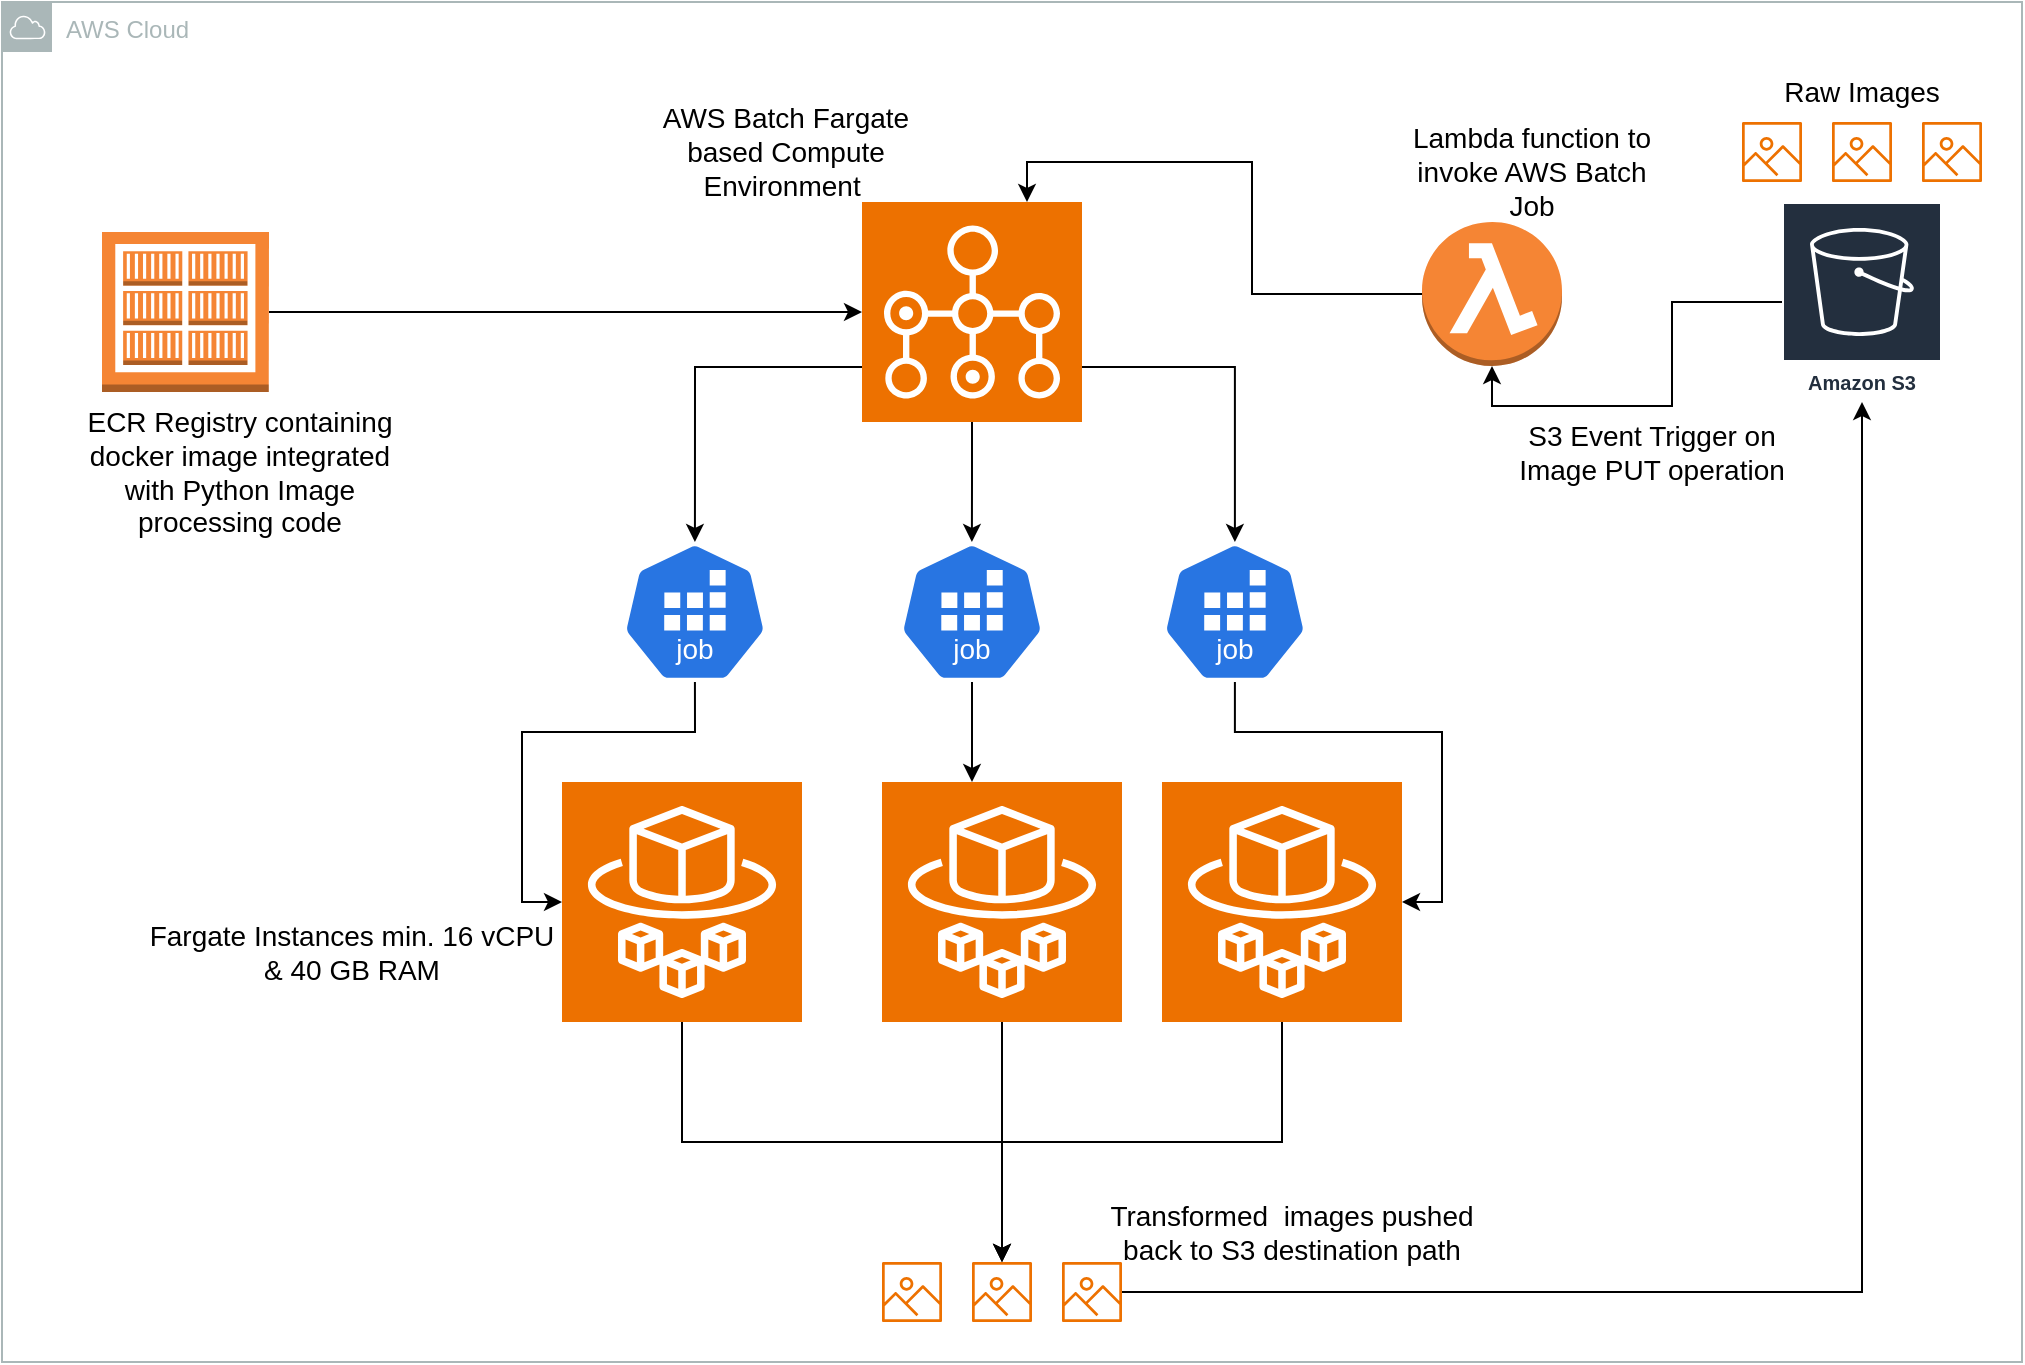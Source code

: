 <mxfile version="24.5.4" type="github">
  <diagram name="Page-1" id="wWoS2yOWbxYqyao1v2vq">
    <mxGraphModel dx="1222" dy="1871" grid="1" gridSize="10" guides="1" tooltips="1" connect="1" arrows="1" fold="1" page="1" pageScale="1" pageWidth="827" pageHeight="1169" math="0" shadow="0">
      <root>
        <mxCell id="0" />
        <mxCell id="1" parent="0" />
        <mxCell id="cE4wBSt6Cz68baS_RhRs-1" value="AWS Cloud" style="sketch=0;outlineConnect=0;gradientColor=none;html=1;whiteSpace=wrap;fontSize=12;fontStyle=0;shape=mxgraph.aws4.group;grIcon=mxgraph.aws4.group_aws_cloud;strokeColor=#AAB7B8;fillColor=none;verticalAlign=top;align=left;spacingLeft=30;fontColor=#AAB7B8;dashed=0;" vertex="1" parent="1">
          <mxGeometry y="-30" width="1010" height="680" as="geometry" />
        </mxCell>
        <mxCell id="cE4wBSt6Cz68baS_RhRs-38" value="" style="edgeStyle=orthogonalEdgeStyle;rounded=0;orthogonalLoop=1;jettySize=auto;html=1;entryX=0.5;entryY=1;entryDx=0;entryDy=0;entryPerimeter=0;" edge="1" parent="1" source="cE4wBSt6Cz68baS_RhRs-2" target="cE4wBSt6Cz68baS_RhRs-3">
          <mxGeometry relative="1" as="geometry" />
        </mxCell>
        <mxCell id="cE4wBSt6Cz68baS_RhRs-2" value="Amazon S3" style="sketch=0;outlineConnect=0;fontColor=#232F3E;gradientColor=none;strokeColor=#ffffff;fillColor=#232F3E;dashed=0;verticalLabelPosition=middle;verticalAlign=bottom;align=center;html=1;whiteSpace=wrap;fontSize=10;fontStyle=1;spacing=3;shape=mxgraph.aws4.productIcon;prIcon=mxgraph.aws4.s3;" vertex="1" parent="1">
          <mxGeometry x="890" y="70" width="80" height="100" as="geometry" />
        </mxCell>
        <mxCell id="cE4wBSt6Cz68baS_RhRs-15" style="edgeStyle=orthogonalEdgeStyle;rounded=0;orthogonalLoop=1;jettySize=auto;html=1;exitX=0;exitY=0.5;exitDx=0;exitDy=0;exitPerimeter=0;entryX=0.75;entryY=0;entryDx=0;entryDy=0;entryPerimeter=0;" edge="1" parent="1" source="cE4wBSt6Cz68baS_RhRs-3" target="cE4wBSt6Cz68baS_RhRs-4">
          <mxGeometry relative="1" as="geometry" />
        </mxCell>
        <mxCell id="cE4wBSt6Cz68baS_RhRs-3" value="" style="outlineConnect=0;dashed=0;verticalLabelPosition=bottom;verticalAlign=top;align=center;html=1;shape=mxgraph.aws3.lambda_function;fillColor=#F58534;gradientColor=none;" vertex="1" parent="1">
          <mxGeometry x="710" y="80" width="70" height="72" as="geometry" />
        </mxCell>
        <mxCell id="cE4wBSt6Cz68baS_RhRs-16" style="edgeStyle=orthogonalEdgeStyle;rounded=0;orthogonalLoop=1;jettySize=auto;html=1;exitX=0.5;exitY=1;exitDx=0;exitDy=0;exitPerimeter=0;" edge="1" parent="1" source="cE4wBSt6Cz68baS_RhRs-4" target="cE4wBSt6Cz68baS_RhRs-8">
          <mxGeometry relative="1" as="geometry" />
        </mxCell>
        <mxCell id="cE4wBSt6Cz68baS_RhRs-17" style="edgeStyle=orthogonalEdgeStyle;rounded=0;orthogonalLoop=1;jettySize=auto;html=1;exitX=1;exitY=0.75;exitDx=0;exitDy=0;exitPerimeter=0;" edge="1" parent="1" source="cE4wBSt6Cz68baS_RhRs-4" target="cE4wBSt6Cz68baS_RhRs-13">
          <mxGeometry relative="1" as="geometry" />
        </mxCell>
        <mxCell id="cE4wBSt6Cz68baS_RhRs-4" value="" style="sketch=0;points=[[0,0,0],[0.25,0,0],[0.5,0,0],[0.75,0,0],[1,0,0],[0,1,0],[0.25,1,0],[0.5,1,0],[0.75,1,0],[1,1,0],[0,0.25,0],[0,0.5,0],[0,0.75,0],[1,0.25,0],[1,0.5,0],[1,0.75,0]];outlineConnect=0;fontColor=#232F3E;fillColor=#ED7100;strokeColor=#ffffff;dashed=0;verticalLabelPosition=bottom;verticalAlign=top;align=center;html=1;fontSize=12;fontStyle=0;aspect=fixed;shape=mxgraph.aws4.resourceIcon;resIcon=mxgraph.aws4.batch;" vertex="1" parent="1">
          <mxGeometry x="430" y="70" width="110" height="110" as="geometry" />
        </mxCell>
        <mxCell id="cE4wBSt6Cz68baS_RhRs-30" style="edgeStyle=orthogonalEdgeStyle;rounded=0;orthogonalLoop=1;jettySize=auto;html=1;" edge="1" parent="1" source="cE4wBSt6Cz68baS_RhRs-6" target="cE4wBSt6Cz68baS_RhRs-27">
          <mxGeometry relative="1" as="geometry" />
        </mxCell>
        <mxCell id="cE4wBSt6Cz68baS_RhRs-6" value="" style="sketch=0;points=[[0,0,0],[0.25,0,0],[0.5,0,0],[0.75,0,0],[1,0,0],[0,1,0],[0.25,1,0],[0.5,1,0],[0.75,1,0],[1,1,0],[0,0.25,0],[0,0.5,0],[0,0.75,0],[1,0.25,0],[1,0.5,0],[1,0.75,0]];outlineConnect=0;fontColor=#232F3E;fillColor=#ED7100;strokeColor=#ffffff;dashed=0;verticalLabelPosition=bottom;verticalAlign=top;align=center;html=1;fontSize=12;fontStyle=0;aspect=fixed;shape=mxgraph.aws4.resourceIcon;resIcon=mxgraph.aws4.fargate;" vertex="1" parent="1">
          <mxGeometry x="440" y="360" width="120" height="120" as="geometry" />
        </mxCell>
        <mxCell id="cE4wBSt6Cz68baS_RhRs-22" style="edgeStyle=orthogonalEdgeStyle;rounded=0;orthogonalLoop=1;jettySize=auto;html=1;" edge="1" parent="1" source="cE4wBSt6Cz68baS_RhRs-7" target="cE4wBSt6Cz68baS_RhRs-4">
          <mxGeometry relative="1" as="geometry" />
        </mxCell>
        <mxCell id="cE4wBSt6Cz68baS_RhRs-7" value="" style="outlineConnect=0;dashed=0;verticalLabelPosition=bottom;verticalAlign=top;align=center;html=1;shape=mxgraph.aws3.ecr_registry;fillColor=#F58534;gradientColor=none;" vertex="1" parent="1">
          <mxGeometry x="50" y="85" width="83.5" height="80" as="geometry" />
        </mxCell>
        <mxCell id="cE4wBSt6Cz68baS_RhRs-20" value="" style="edgeStyle=orthogonalEdgeStyle;rounded=0;orthogonalLoop=1;jettySize=auto;html=1;" edge="1" parent="1" source="cE4wBSt6Cz68baS_RhRs-8" target="cE4wBSt6Cz68baS_RhRs-6">
          <mxGeometry relative="1" as="geometry">
            <Array as="points">
              <mxPoint x="490" y="380" />
              <mxPoint x="490" y="380" />
            </Array>
          </mxGeometry>
        </mxCell>
        <mxCell id="cE4wBSt6Cz68baS_RhRs-8" value="" style="aspect=fixed;sketch=0;html=1;dashed=0;whitespace=wrap;verticalLabelPosition=bottom;verticalAlign=top;fillColor=#2875E2;strokeColor=#ffffff;points=[[0.005,0.63,0],[0.1,0.2,0],[0.9,0.2,0],[0.5,0,0],[0.995,0.63,0],[0.72,0.99,0],[0.5,1,0],[0.28,0.99,0]];shape=mxgraph.kubernetes.icon2;kubernetesLabel=1;prIcon=job" vertex="1" parent="1">
          <mxGeometry x="448.54" y="240" width="72.92" height="70" as="geometry" />
        </mxCell>
        <mxCell id="cE4wBSt6Cz68baS_RhRs-40" style="edgeStyle=orthogonalEdgeStyle;rounded=0;orthogonalLoop=1;jettySize=auto;html=1;exitX=0.5;exitY=1;exitDx=0;exitDy=0;exitPerimeter=0;" edge="1" parent="1" source="cE4wBSt6Cz68baS_RhRs-10" target="cE4wBSt6Cz68baS_RhRs-27">
          <mxGeometry relative="1" as="geometry" />
        </mxCell>
        <mxCell id="cE4wBSt6Cz68baS_RhRs-10" value="" style="sketch=0;points=[[0,0,0],[0.25,0,0],[0.5,0,0],[0.75,0,0],[1,0,0],[0,1,0],[0.25,1,0],[0.5,1,0],[0.75,1,0],[1,1,0],[0,0.25,0],[0,0.5,0],[0,0.75,0],[1,0.25,0],[1,0.5,0],[1,0.75,0]];outlineConnect=0;fontColor=#232F3E;fillColor=#ED7100;strokeColor=#ffffff;dashed=0;verticalLabelPosition=bottom;verticalAlign=top;align=center;html=1;fontSize=12;fontStyle=0;aspect=fixed;shape=mxgraph.aws4.resourceIcon;resIcon=mxgraph.aws4.fargate;" vertex="1" parent="1">
          <mxGeometry x="280" y="360" width="120" height="120" as="geometry" />
        </mxCell>
        <mxCell id="cE4wBSt6Cz68baS_RhRs-35" style="edgeStyle=orthogonalEdgeStyle;rounded=0;orthogonalLoop=1;jettySize=auto;html=1;exitX=0.5;exitY=1;exitDx=0;exitDy=0;exitPerimeter=0;" edge="1" parent="1" source="cE4wBSt6Cz68baS_RhRs-11" target="cE4wBSt6Cz68baS_RhRs-27">
          <mxGeometry relative="1" as="geometry" />
        </mxCell>
        <mxCell id="cE4wBSt6Cz68baS_RhRs-11" value="" style="sketch=0;points=[[0,0,0],[0.25,0,0],[0.5,0,0],[0.75,0,0],[1,0,0],[0,1,0],[0.25,1,0],[0.5,1,0],[0.75,1,0],[1,1,0],[0,0.25,0],[0,0.5,0],[0,0.75,0],[1,0.25,0],[1,0.5,0],[1,0.75,0]];outlineConnect=0;fontColor=#232F3E;fillColor=#ED7100;strokeColor=#ffffff;dashed=0;verticalLabelPosition=bottom;verticalAlign=top;align=center;html=1;fontSize=12;fontStyle=0;aspect=fixed;shape=mxgraph.aws4.resourceIcon;resIcon=mxgraph.aws4.fargate;" vertex="1" parent="1">
          <mxGeometry x="580" y="360" width="120" height="120" as="geometry" />
        </mxCell>
        <mxCell id="cE4wBSt6Cz68baS_RhRs-12" value="" style="aspect=fixed;sketch=0;html=1;dashed=0;whitespace=wrap;verticalLabelPosition=bottom;verticalAlign=top;fillColor=#2875E2;strokeColor=#ffffff;points=[[0.005,0.63,0],[0.1,0.2,0],[0.9,0.2,0],[0.5,0,0],[0.995,0.63,0],[0.72,0.99,0],[0.5,1,0],[0.28,0.99,0]];shape=mxgraph.kubernetes.icon2;kubernetesLabel=1;prIcon=job" vertex="1" parent="1">
          <mxGeometry x="310" y="240" width="72.92" height="70" as="geometry" />
        </mxCell>
        <mxCell id="cE4wBSt6Cz68baS_RhRs-13" value="" style="aspect=fixed;sketch=0;html=1;dashed=0;whitespace=wrap;verticalLabelPosition=bottom;verticalAlign=top;fillColor=#2875E2;strokeColor=#ffffff;points=[[0.005,0.63,0],[0.1,0.2,0],[0.9,0.2,0],[0.5,0,0],[0.995,0.63,0],[0.72,0.99,0],[0.5,1,0],[0.28,0.99,0]];shape=mxgraph.kubernetes.icon2;kubernetesLabel=1;prIcon=job" vertex="1" parent="1">
          <mxGeometry x="580" y="240" width="72.92" height="70" as="geometry" />
        </mxCell>
        <mxCell id="cE4wBSt6Cz68baS_RhRs-18" style="edgeStyle=orthogonalEdgeStyle;rounded=0;orthogonalLoop=1;jettySize=auto;html=1;exitX=0;exitY=0.75;exitDx=0;exitDy=0;exitPerimeter=0;entryX=0.5;entryY=0;entryDx=0;entryDy=0;entryPerimeter=0;" edge="1" parent="1" source="cE4wBSt6Cz68baS_RhRs-4" target="cE4wBSt6Cz68baS_RhRs-12">
          <mxGeometry relative="1" as="geometry" />
        </mxCell>
        <mxCell id="cE4wBSt6Cz68baS_RhRs-23" value="" style="sketch=0;outlineConnect=0;fontColor=#232F3E;gradientColor=none;fillColor=#ED7100;strokeColor=none;dashed=0;verticalLabelPosition=bottom;verticalAlign=top;align=center;html=1;fontSize=12;fontStyle=0;aspect=fixed;pointerEvents=1;shape=mxgraph.aws4.container_registry_image;" vertex="1" parent="1">
          <mxGeometry x="870" y="30" width="30" height="30" as="geometry" />
        </mxCell>
        <mxCell id="cE4wBSt6Cz68baS_RhRs-24" value="" style="sketch=0;outlineConnect=0;fontColor=#232F3E;gradientColor=none;fillColor=#ED7100;strokeColor=none;dashed=0;verticalLabelPosition=bottom;verticalAlign=top;align=center;html=1;fontSize=12;fontStyle=0;aspect=fixed;pointerEvents=1;shape=mxgraph.aws4.container_registry_image;" vertex="1" parent="1">
          <mxGeometry x="915" y="30" width="30" height="30" as="geometry" />
        </mxCell>
        <mxCell id="cE4wBSt6Cz68baS_RhRs-25" value="" style="sketch=0;outlineConnect=0;fontColor=#232F3E;gradientColor=none;fillColor=#ED7100;strokeColor=none;dashed=0;verticalLabelPosition=bottom;verticalAlign=top;align=center;html=1;fontSize=12;fontStyle=0;aspect=fixed;pointerEvents=1;shape=mxgraph.aws4.container_registry_image;" vertex="1" parent="1">
          <mxGeometry x="960" y="30" width="30" height="30" as="geometry" />
        </mxCell>
        <mxCell id="cE4wBSt6Cz68baS_RhRs-27" value="" style="sketch=0;outlineConnect=0;fontColor=#232F3E;gradientColor=none;fillColor=#ED7100;strokeColor=none;dashed=0;verticalLabelPosition=bottom;verticalAlign=top;align=center;html=1;fontSize=12;fontStyle=0;aspect=fixed;pointerEvents=1;shape=mxgraph.aws4.container_registry_image;" vertex="1" parent="1">
          <mxGeometry x="485" y="600" width="30" height="30" as="geometry" />
        </mxCell>
        <mxCell id="cE4wBSt6Cz68baS_RhRs-39" style="edgeStyle=orthogonalEdgeStyle;rounded=0;orthogonalLoop=1;jettySize=auto;html=1;" edge="1" parent="1" source="cE4wBSt6Cz68baS_RhRs-28" target="cE4wBSt6Cz68baS_RhRs-2">
          <mxGeometry relative="1" as="geometry" />
        </mxCell>
        <mxCell id="cE4wBSt6Cz68baS_RhRs-28" value="" style="sketch=0;outlineConnect=0;fontColor=#232F3E;gradientColor=none;fillColor=#ED7100;strokeColor=none;dashed=0;verticalLabelPosition=bottom;verticalAlign=top;align=center;html=1;fontSize=12;fontStyle=0;aspect=fixed;pointerEvents=1;shape=mxgraph.aws4.container_registry_image;" vertex="1" parent="1">
          <mxGeometry x="530" y="600" width="30" height="30" as="geometry" />
        </mxCell>
        <mxCell id="cE4wBSt6Cz68baS_RhRs-36" value="" style="sketch=0;outlineConnect=0;fontColor=#232F3E;gradientColor=none;fillColor=#ED7100;strokeColor=none;dashed=0;verticalLabelPosition=bottom;verticalAlign=top;align=center;html=1;fontSize=12;fontStyle=0;aspect=fixed;pointerEvents=1;shape=mxgraph.aws4.container_registry_image;" vertex="1" parent="1">
          <mxGeometry x="440" y="600" width="30" height="30" as="geometry" />
        </mxCell>
        <mxCell id="cE4wBSt6Cz68baS_RhRs-41" style="edgeStyle=orthogonalEdgeStyle;rounded=0;orthogonalLoop=1;jettySize=auto;html=1;exitX=0.5;exitY=1;exitDx=0;exitDy=0;exitPerimeter=0;entryX=0;entryY=0.5;entryDx=0;entryDy=0;entryPerimeter=0;" edge="1" parent="1" source="cE4wBSt6Cz68baS_RhRs-12" target="cE4wBSt6Cz68baS_RhRs-10">
          <mxGeometry relative="1" as="geometry" />
        </mxCell>
        <mxCell id="cE4wBSt6Cz68baS_RhRs-42" style="edgeStyle=orthogonalEdgeStyle;rounded=0;orthogonalLoop=1;jettySize=auto;html=1;entryX=1;entryY=0.5;entryDx=0;entryDy=0;entryPerimeter=0;" edge="1" parent="1" source="cE4wBSt6Cz68baS_RhRs-13" target="cE4wBSt6Cz68baS_RhRs-11">
          <mxGeometry relative="1" as="geometry" />
        </mxCell>
        <mxCell id="cE4wBSt6Cz68baS_RhRs-43" value="&lt;font style=&quot;font-size: 14px;&quot;&gt;Raw Images&lt;/font&gt;" style="text;html=1;align=center;verticalAlign=middle;whiteSpace=wrap;rounded=0;" vertex="1" parent="1">
          <mxGeometry x="860" width="140" height="30" as="geometry" />
        </mxCell>
        <mxCell id="cE4wBSt6Cz68baS_RhRs-44" value="&lt;font style=&quot;font-size: 14px;&quot;&gt;S3 Event Trigger on Image PUT operation&lt;/font&gt;" style="text;html=1;align=center;verticalAlign=middle;whiteSpace=wrap;rounded=0;" vertex="1" parent="1">
          <mxGeometry x="750" y="180" width="150" height="30" as="geometry" />
        </mxCell>
        <mxCell id="cE4wBSt6Cz68baS_RhRs-46" value="&lt;font style=&quot;font-size: 14px;&quot;&gt;Lambda function to invoke AWS Batch Job&lt;/font&gt;" style="text;html=1;align=center;verticalAlign=middle;whiteSpace=wrap;rounded=0;" vertex="1" parent="1">
          <mxGeometry x="700" y="40" width="130" height="30" as="geometry" />
        </mxCell>
        <mxCell id="cE4wBSt6Cz68baS_RhRs-47" value="&lt;font style=&quot;font-size: 14px;&quot;&gt;AWS Batch Fargate based Compute Environment&amp;nbsp;&lt;/font&gt;" style="text;html=1;align=center;verticalAlign=middle;whiteSpace=wrap;rounded=0;" vertex="1" parent="1">
          <mxGeometry x="320" y="30" width="144" height="30" as="geometry" />
        </mxCell>
        <mxCell id="cE4wBSt6Cz68baS_RhRs-50" value="&lt;font style=&quot;font-size: 14px;&quot;&gt;Fargate Instances min. 16 vCPU &amp;amp; 40 GB RAM&lt;/font&gt;" style="text;html=1;align=center;verticalAlign=middle;whiteSpace=wrap;rounded=0;" vertex="1" parent="1">
          <mxGeometry x="70" y="410" width="210" height="70" as="geometry" />
        </mxCell>
        <mxCell id="cE4wBSt6Cz68baS_RhRs-55" value="&lt;font style=&quot;font-size: 14px;&quot;&gt;ECR Registry containing docker image integrated with Python Image processing code&lt;/font&gt;" style="text;html=1;align=center;verticalAlign=middle;whiteSpace=wrap;rounded=0;" vertex="1" parent="1">
          <mxGeometry x="30" y="190" width="178.25" height="30" as="geometry" />
        </mxCell>
        <mxCell id="cE4wBSt6Cz68baS_RhRs-57" value="&lt;font style=&quot;font-size: 14px;&quot;&gt;Transformed&amp;nbsp; images pushed back to S3 destination path&lt;/font&gt;" style="text;html=1;align=center;verticalAlign=middle;whiteSpace=wrap;rounded=0;" vertex="1" parent="1">
          <mxGeometry x="550" y="570" width="190" height="30" as="geometry" />
        </mxCell>
      </root>
    </mxGraphModel>
  </diagram>
</mxfile>
